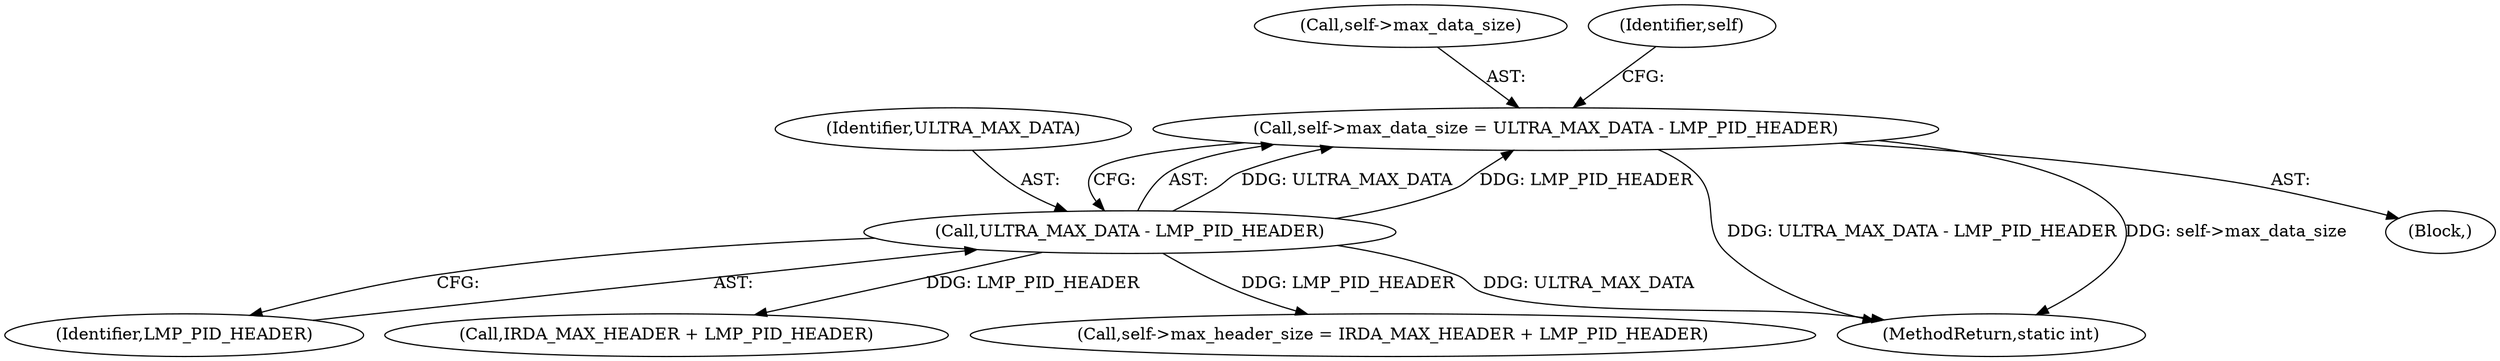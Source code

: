 digraph "0_linux_79462ad02e861803b3840cc782248c7359451cd9_3@integer" {
"1000223" [label="(Call,self->max_data_size = ULTRA_MAX_DATA - LMP_PID_HEADER)"];
"1000227" [label="(Call,ULTRA_MAX_DATA - LMP_PID_HEADER)"];
"1000229" [label="(Identifier,LMP_PID_HEADER)"];
"1000319" [label="(MethodReturn,static int)"];
"1000234" [label="(Call,IRDA_MAX_HEADER + LMP_PID_HEADER)"];
"1000223" [label="(Call,self->max_data_size = ULTRA_MAX_DATA - LMP_PID_HEADER)"];
"1000228" [label="(Identifier,ULTRA_MAX_DATA)"];
"1000215" [label="(Block,)"];
"1000227" [label="(Call,ULTRA_MAX_DATA - LMP_PID_HEADER)"];
"1000230" [label="(Call,self->max_header_size = IRDA_MAX_HEADER + LMP_PID_HEADER)"];
"1000224" [label="(Call,self->max_data_size)"];
"1000232" [label="(Identifier,self)"];
"1000223" -> "1000215"  [label="AST: "];
"1000223" -> "1000227"  [label="CFG: "];
"1000224" -> "1000223"  [label="AST: "];
"1000227" -> "1000223"  [label="AST: "];
"1000232" -> "1000223"  [label="CFG: "];
"1000223" -> "1000319"  [label="DDG: ULTRA_MAX_DATA - LMP_PID_HEADER"];
"1000223" -> "1000319"  [label="DDG: self->max_data_size"];
"1000227" -> "1000223"  [label="DDG: ULTRA_MAX_DATA"];
"1000227" -> "1000223"  [label="DDG: LMP_PID_HEADER"];
"1000227" -> "1000229"  [label="CFG: "];
"1000228" -> "1000227"  [label="AST: "];
"1000229" -> "1000227"  [label="AST: "];
"1000227" -> "1000319"  [label="DDG: ULTRA_MAX_DATA"];
"1000227" -> "1000230"  [label="DDG: LMP_PID_HEADER"];
"1000227" -> "1000234"  [label="DDG: LMP_PID_HEADER"];
}
